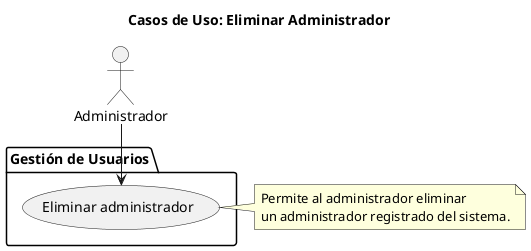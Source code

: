 @startuml
title Casos de Uso: Eliminar Administrador

actor Administrador

folder "Gestión de Usuarios" as Usuarios {
    Administrador --> (Eliminar administrador)
}

note right of (Eliminar administrador)
    Permite al administrador eliminar
    un administrador registrado del sistema.
end note
@enduml
